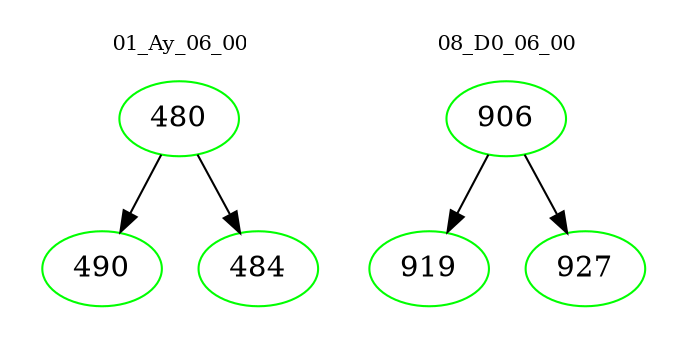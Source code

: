 digraph{
subgraph cluster_0 {
color = white
label = "01_Ay_06_00";
fontsize=10;
T0_480 [label="480", color="green"]
T0_480 -> T0_490 [color="black"]
T0_490 [label="490", color="green"]
T0_480 -> T0_484 [color="black"]
T0_484 [label="484", color="green"]
}
subgraph cluster_1 {
color = white
label = "08_D0_06_00";
fontsize=10;
T1_906 [label="906", color="green"]
T1_906 -> T1_919 [color="black"]
T1_919 [label="919", color="green"]
T1_906 -> T1_927 [color="black"]
T1_927 [label="927", color="green"]
}
}
